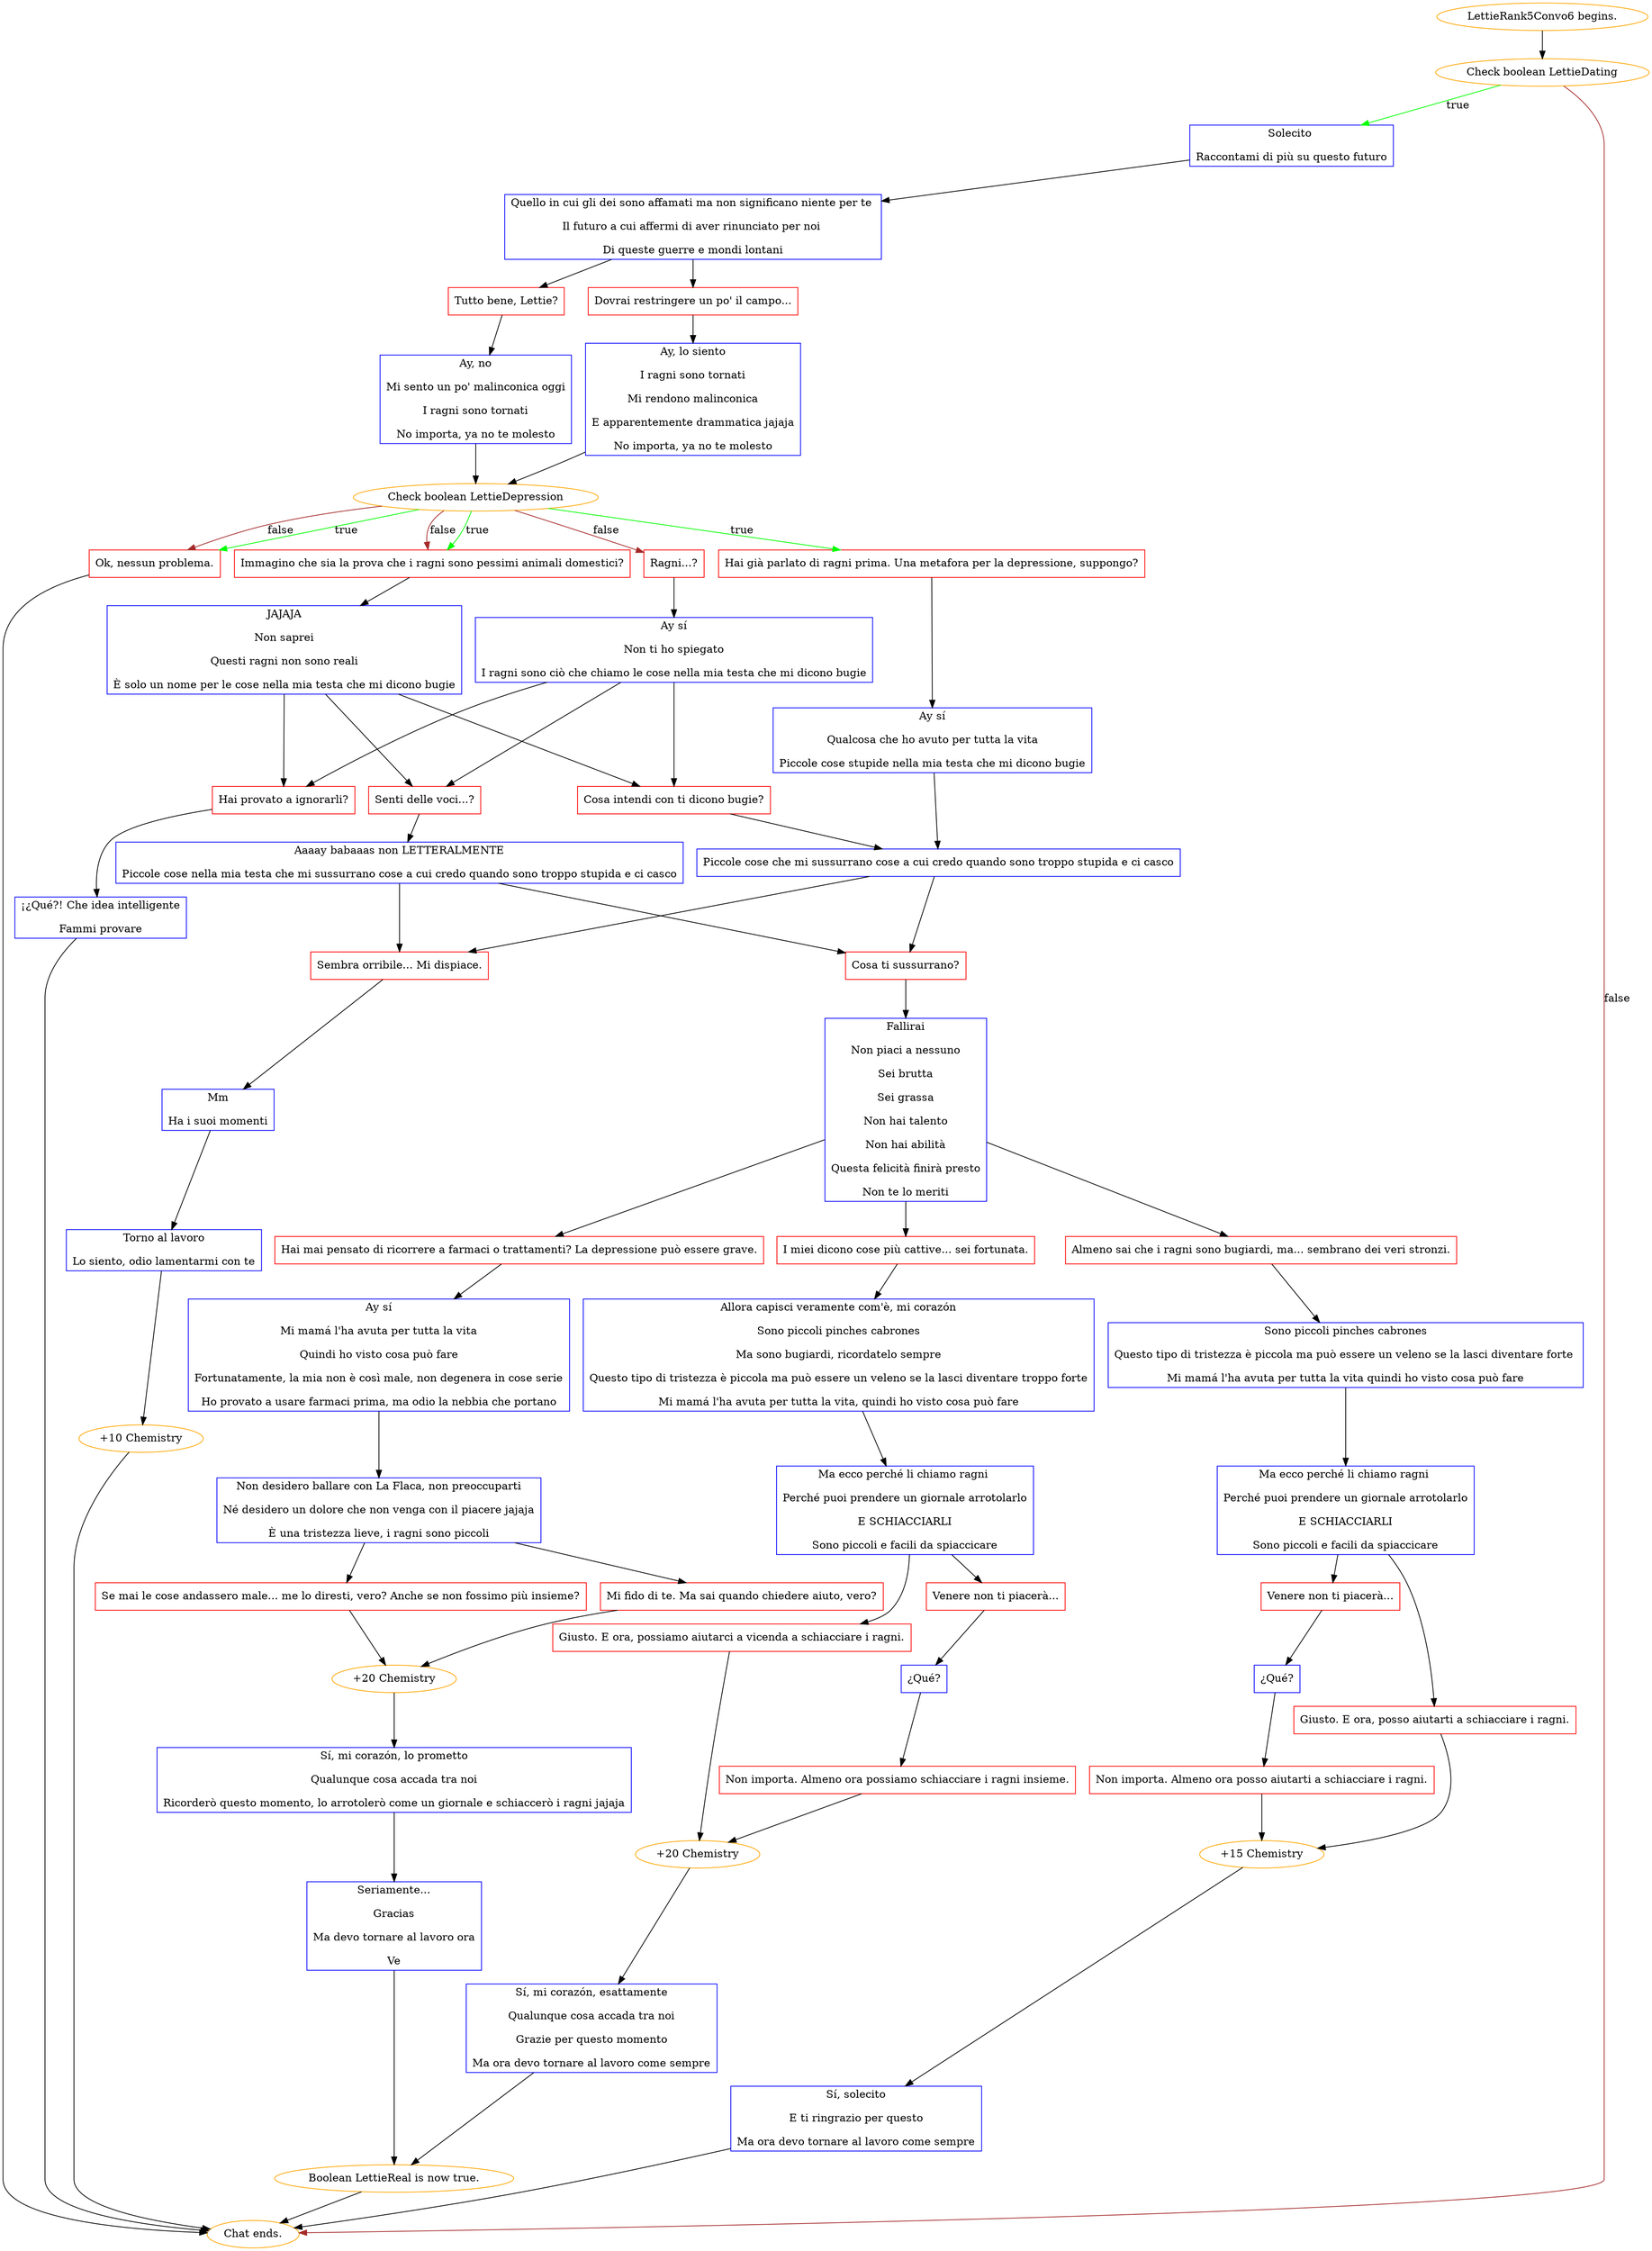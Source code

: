 digraph {
	"LettieRank5Convo6 begins." [color=orange];
		"LettieRank5Convo6 begins." -> j1229414268;
	j1229414268 [label="Check boolean LettieDating",color=orange];
		j1229414268 -> j72885764 [label=true,color=green];
		j1229414268 -> "Chat ends." [label=false,color=brown];
	j72885764 [label="Solecito 
Raccontami di più su questo futuro",shape=box,color=blue];
		j72885764 -> j1122518317;
	"Chat ends." [color=orange];
	j1122518317 [label="Quello in cui gli dei sono affamati ma non significano niente per te 
Il futuro a cui affermi di aver rinunciato per noi 
Di queste guerre e mondi lontani",shape=box,color=blue];
		j1122518317 -> j2423145995;
		j1122518317 -> j2458319850;
	j2423145995 [label="Tutto bene, Lettie?",shape=box,color=red];
		j2423145995 -> j1324886780;
	j2458319850 [label="Dovrai restringere un po' il campo...",shape=box,color=red];
		j2458319850 -> j2273847914;
	j1324886780 [label="Ay, no
Mi sento un po' malinconica oggi
I ragni sono tornati
No importa, ya no te molesto",shape=box,color=blue];
		j1324886780 -> j1027157091;
	j2273847914 [label="Ay, lo siento
I ragni sono tornati
Mi rendono malinconica
E apparentemente drammatica jajaja
No importa, ya no te molesto",shape=box,color=blue];
		j2273847914 -> j1027157091;
	j1027157091 [label="Check boolean LettieDepression",color=orange];
		j1027157091 -> j1330081012 [label=true,color=green];
		j1027157091 -> j3959390298 [label=true,color=green];
		j1027157091 -> j2222870688 [label=true,color=green];
		j1027157091 -> j478750568 [label=false,color=brown];
		j1027157091 -> j3959390298 [label=false,color=brown];
		j1027157091 -> j2222870688 [label=false,color=brown];
	j1330081012 [label="Hai già parlato di ragni prima. Una metafora per la depressione, suppongo?",shape=box,color=red];
		j1330081012 -> j3423981078;
	j3959390298 [label="Immagino che sia la prova che i ragni sono pessimi animali domestici?",shape=box,color=red];
		j3959390298 -> j836767125;
	j2222870688 [label="Ok, nessun problema.",shape=box,color=red];
		j2222870688 -> "Chat ends.";
	j478750568 [label="Ragni...?",shape=box,color=red];
		j478750568 -> j630256100;
	j3423981078 [label="Ay sí
Qualcosa che ho avuto per tutta la vita
Piccole cose stupide nella mia testa che mi dicono bugie",shape=box,color=blue];
		j3423981078 -> j1612956730;
	j836767125 [label="JAJAJA
Non saprei
Questi ragni non sono reali
È solo un nome per le cose nella mia testa che mi dicono bugie",shape=box,color=blue];
		j836767125 -> j3928859058;
		j836767125 -> j3792848669;
		j836767125 -> j2251537251;
	j630256100 [label="Ay sí
Non ti ho spiegato
I ragni sono ciò che chiamo le cose nella mia testa che mi dicono bugie",shape=box,color=blue];
		j630256100 -> j3928859058;
		j630256100 -> j3792848669;
		j630256100 -> j2251537251;
	j1612956730 [label="Piccole cose che mi sussurrano cose a cui credo quando sono troppo stupida e ci casco",shape=box,color=blue];
		j1612956730 -> j1376432396;
		j1612956730 -> j72032656;
	j3928859058 [label="Cosa intendi con ti dicono bugie?",shape=box,color=red];
		j3928859058 -> j1612956730;
	j3792848669 [label="Senti delle voci...?",shape=box,color=red];
		j3792848669 -> j1558363373;
	j2251537251 [label="Hai provato a ignorarli?",shape=box,color=red];
		j2251537251 -> j743058295;
	j1376432396 [label="Cosa ti sussurrano?",shape=box,color=red];
		j1376432396 -> j1374900421;
	j72032656 [label="Sembra orribile... Mi dispiace.",shape=box,color=red];
		j72032656 -> j3046451888;
	j1558363373 [label="Aaaay babaaas non LETTERALMENTE
Piccole cose nella mia testa che mi sussurrano cose a cui credo quando sono troppo stupida e ci casco",shape=box,color=blue];
		j1558363373 -> j1376432396;
		j1558363373 -> j72032656;
	j743058295 [label="¡¿Qué?! Che idea intelligente
Fammi provare",shape=box,color=blue];
		j743058295 -> "Chat ends.";
	j1374900421 [label="Fallirai
Non piaci a nessuno
Sei brutta
Sei grassa
Non hai talento
Non hai abilità
Questa felicità finirà presto
Non te lo meriti",shape=box,color=blue];
		j1374900421 -> j4235688554;
		j1374900421 -> j2161728607;
		j1374900421 -> j906373297;
	j3046451888 [label="Mm
Ha i suoi momenti",shape=box,color=blue];
		j3046451888 -> j225495942;
	j4235688554 [label="Almeno sai che i ragni sono bugiardi, ma... sembrano dei veri stronzi.",shape=box,color=red];
		j4235688554 -> j3511913658;
	j2161728607 [label="I miei dicono cose più cattive... sei fortunata.",shape=box,color=red];
		j2161728607 -> j45807175;
	j906373297 [label="Hai mai pensato di ricorrere a farmaci o trattamenti? La depressione può essere grave.",shape=box,color=red];
		j906373297 -> j340227069;
	j225495942 [label="Torno al lavoro
Lo siento, odio lamentarmi con te",shape=box,color=blue];
		j225495942 -> j1933300832;
	j3511913658 [label="Sono piccoli pinches cabrones
Questo tipo di tristezza è piccola ma può essere un veleno se la lasci diventare forte 
Mi mamá l'ha avuta per tutta la vita quindi ho visto cosa può fare",shape=box,color=blue];
		j3511913658 -> j744267702;
	j45807175 [label="Allora capisci veramente com'è, mi corazón
Sono piccoli pinches cabrones
Ma sono bugiardi, ricordatelo sempre
Questo tipo di tristezza è piccola ma può essere un veleno se la lasci diventare troppo forte
Mi mamá l'ha avuta per tutta la vita, quindi ho visto cosa può fare",shape=box,color=blue];
		j45807175 -> j448314305;
	j340227069 [label="Ay sí
Mi mamá l'ha avuta per tutta la vita
Quindi ho visto cosa può fare
Fortunatamente, la mia non è così male, non degenera in cose serie
Ho provato a usare farmaci prima, ma odio la nebbia che portano",shape=box,color=blue];
		j340227069 -> j2301704373;
	j1933300832 [label="+10 Chemistry",color=orange];
		j1933300832 -> "Chat ends.";
	j744267702 [label="Ma ecco perché li chiamo ragni 
Perché puoi prendere un giornale arrotolarlo
E SCHIACCIARLI
Sono piccoli e facili da spiaccicare",shape=box,color=blue];
		j744267702 -> j891704411;
		j744267702 -> j3584213547;
	j448314305 [label="Ma ecco perché li chiamo ragni 
Perché puoi prendere un giornale arrotolarlo
E SCHIACCIARLI
Sono piccoli e facili da spiaccicare",shape=box,color=blue];
		j448314305 -> j979679039;
		j448314305 -> j3476752308;
	j2301704373 [label="Non desidero ballare con La Flaca, non preoccuparti
Né desidero un dolore che non venga con il piacere jajaja
È una tristezza lieve, i ragni sono piccoli",shape=box,color=blue];
		j2301704373 -> j1553469816;
		j2301704373 -> j417351899;
	j891704411 [label="Venere non ti piacerà...",shape=box,color=red];
		j891704411 -> j474165017;
	j3584213547 [label="Giusto. E ora, posso aiutarti a schiacciare i ragni.",shape=box,color=red];
		j3584213547 -> j3976569609;
	j979679039 [label="Venere non ti piacerà...",shape=box,color=red];
		j979679039 -> j2708389142;
	j3476752308 [label="Giusto. E ora, possiamo aiutarci a vicenda a schiacciare i ragni.",shape=box,color=red];
		j3476752308 -> j3484267369;
	j1553469816 [label="Mi fido di te. Ma sai quando chiedere aiuto, vero?",shape=box,color=red];
		j1553469816 -> j1629330272;
	j417351899 [label="Se mai le cose andassero male... me lo diresti, vero? Anche se non fossimo più insieme?",shape=box,color=red];
		j417351899 -> j1629330272;
	j474165017 [label="¿Qué?",shape=box,color=blue];
		j474165017 -> j1908763868;
	j3976569609 [label="+15 Chemistry",color=orange];
		j3976569609 -> j2917557786;
	j2708389142 [label="¿Qué?",shape=box,color=blue];
		j2708389142 -> j3753994290;
	j3484267369 [label="+20 Chemistry",color=orange];
		j3484267369 -> j779345426;
	j1629330272 [label="+20 Chemistry",color=orange];
		j1629330272 -> j2168108457;
	j1908763868 [label="Non importa. Almeno ora posso aiutarti a schiacciare i ragni.",shape=box,color=red];
		j1908763868 -> j3976569609;
	j2917557786 [label="Sí, solecito
E ti ringrazio per questo
Ma ora devo tornare al lavoro come sempre",shape=box,color=blue];
		j2917557786 -> "Chat ends.";
	j3753994290 [label="Non importa. Almeno ora possiamo schiacciare i ragni insieme.",shape=box,color=red];
		j3753994290 -> j3484267369;
	j779345426 [label="Sí, mi corazón, esattamente
Qualunque cosa accada tra noi
Grazie per questo momento
Ma ora devo tornare al lavoro come sempre",shape=box,color=blue];
		j779345426 -> j1472871842;
	j2168108457 [label="Sí, mi corazón, lo prometto
Qualunque cosa accada tra noi
Ricorderò questo momento, lo arrotolerò come un giornale e schiaccerò i ragni jajaja",shape=box,color=blue];
		j2168108457 -> j3950012453;
	j1472871842 [label="Boolean LettieReal is now true.",color=orange];
		j1472871842 -> "Chat ends.";
	j3950012453 [label="Seriamente...
Gracias
Ma devo tornare al lavoro ora
Ve",shape=box,color=blue];
		j3950012453 -> j1472871842;
}